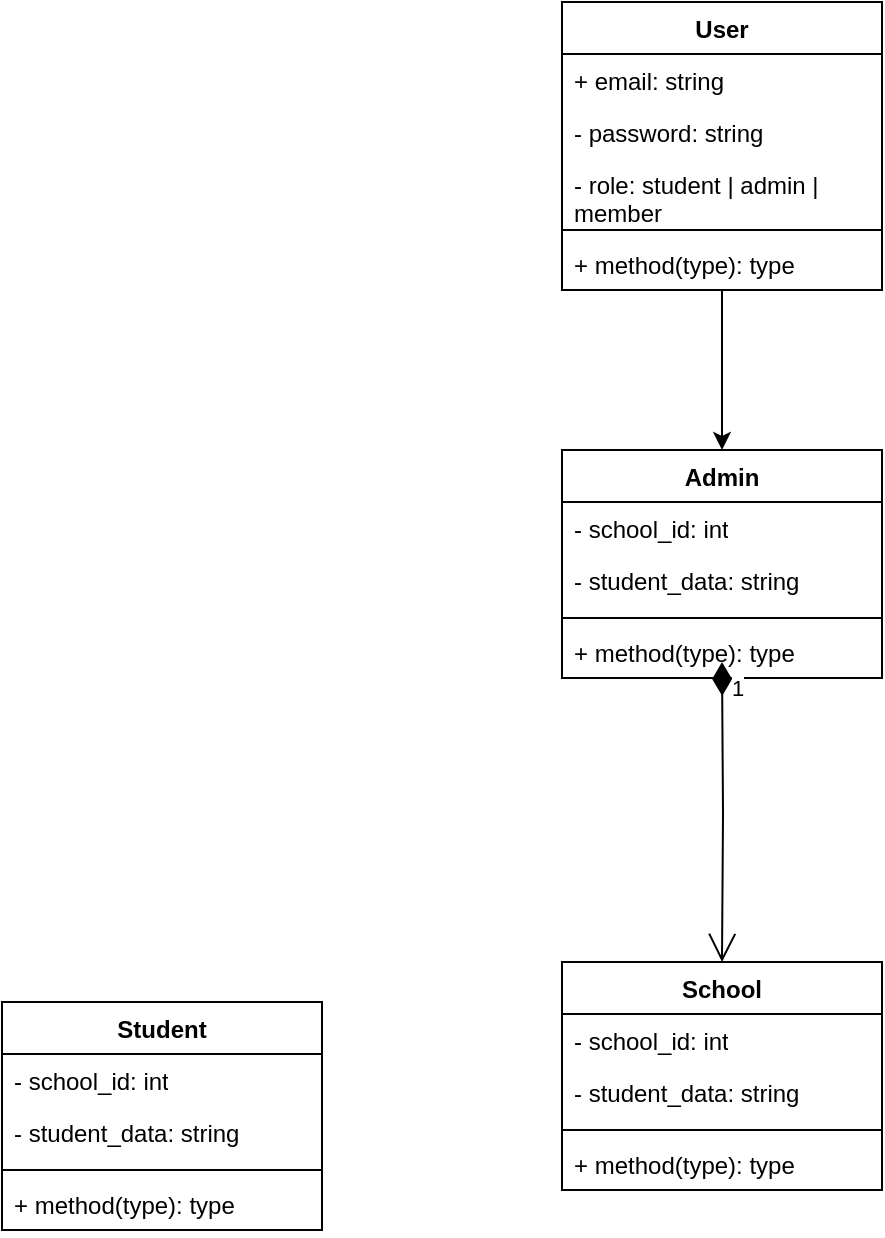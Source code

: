 <mxfile version="24.7.12">
  <diagram name="Class Diagram" id="Bmn0te1vSkPSMup0zZpN">
    <mxGraphModel dx="968" dy="579" grid="1" gridSize="10" guides="1" tooltips="1" connect="1" arrows="1" fold="1" page="1" pageScale="1" pageWidth="850" pageHeight="1100" math="0" shadow="0">
      <root>
        <mxCell id="0" />
        <mxCell id="1" parent="0" />
        <mxCell id="Q3Yr-PeyPoRnlkKr9E2_-15" value="" style="edgeStyle=orthogonalEdgeStyle;rounded=0;orthogonalLoop=1;jettySize=auto;html=1;" edge="1" parent="1" source="Q3Yr-PeyPoRnlkKr9E2_-1" target="Q3Yr-PeyPoRnlkKr9E2_-9">
          <mxGeometry relative="1" as="geometry" />
        </mxCell>
        <mxCell id="Q3Yr-PeyPoRnlkKr9E2_-1" value="&lt;div&gt;User&lt;/div&gt;" style="swimlane;fontStyle=1;align=center;verticalAlign=top;childLayout=stackLayout;horizontal=1;startSize=26;horizontalStack=0;resizeParent=1;resizeParentMax=0;resizeLast=0;collapsible=1;marginBottom=0;whiteSpace=wrap;html=1;" vertex="1" parent="1">
          <mxGeometry x="330" y="210" width="160" height="144" as="geometry" />
        </mxCell>
        <mxCell id="Q3Yr-PeyPoRnlkKr9E2_-5" value="+ email: string" style="text;strokeColor=none;fillColor=none;align=left;verticalAlign=top;spacingLeft=4;spacingRight=4;overflow=hidden;rotatable=0;points=[[0,0.5],[1,0.5]];portConstraint=eastwest;whiteSpace=wrap;html=1;" vertex="1" parent="Q3Yr-PeyPoRnlkKr9E2_-1">
          <mxGeometry y="26" width="160" height="26" as="geometry" />
        </mxCell>
        <mxCell id="Q3Yr-PeyPoRnlkKr9E2_-7" value="- password: string&lt;div&gt;&lt;br&gt;&lt;/div&gt;" style="text;strokeColor=none;fillColor=none;align=left;verticalAlign=top;spacingLeft=4;spacingRight=4;overflow=hidden;rotatable=0;points=[[0,0.5],[1,0.5]];portConstraint=eastwest;whiteSpace=wrap;html=1;" vertex="1" parent="Q3Yr-PeyPoRnlkKr9E2_-1">
          <mxGeometry y="52" width="160" height="26" as="geometry" />
        </mxCell>
        <mxCell id="Q3Yr-PeyPoRnlkKr9E2_-2" value="- role: student | admin |&amp;nbsp; member" style="text;strokeColor=none;fillColor=none;align=left;verticalAlign=top;spacingLeft=4;spacingRight=4;overflow=hidden;rotatable=0;points=[[0,0.5],[1,0.5]];portConstraint=eastwest;whiteSpace=wrap;html=1;" vertex="1" parent="Q3Yr-PeyPoRnlkKr9E2_-1">
          <mxGeometry y="78" width="160" height="32" as="geometry" />
        </mxCell>
        <mxCell id="Q3Yr-PeyPoRnlkKr9E2_-3" value="" style="line;strokeWidth=1;fillColor=none;align=left;verticalAlign=middle;spacingTop=-1;spacingLeft=3;spacingRight=3;rotatable=0;labelPosition=right;points=[];portConstraint=eastwest;strokeColor=inherit;" vertex="1" parent="Q3Yr-PeyPoRnlkKr9E2_-1">
          <mxGeometry y="110" width="160" height="8" as="geometry" />
        </mxCell>
        <mxCell id="Q3Yr-PeyPoRnlkKr9E2_-4" value="+ method(type): type" style="text;strokeColor=none;fillColor=none;align=left;verticalAlign=top;spacingLeft=4;spacingRight=4;overflow=hidden;rotatable=0;points=[[0,0.5],[1,0.5]];portConstraint=eastwest;whiteSpace=wrap;html=1;" vertex="1" parent="Q3Yr-PeyPoRnlkKr9E2_-1">
          <mxGeometry y="118" width="160" height="26" as="geometry" />
        </mxCell>
        <mxCell id="Q3Yr-PeyPoRnlkKr9E2_-9" value="Admin" style="swimlane;fontStyle=1;align=center;verticalAlign=top;childLayout=stackLayout;horizontal=1;startSize=26;horizontalStack=0;resizeParent=1;resizeParentMax=0;resizeLast=0;collapsible=1;marginBottom=0;whiteSpace=wrap;html=1;" vertex="1" parent="1">
          <mxGeometry x="330" y="434" width="160" height="114" as="geometry" />
        </mxCell>
        <mxCell id="Q3Yr-PeyPoRnlkKr9E2_-10" value="- school_id: int" style="text;strokeColor=none;fillColor=none;align=left;verticalAlign=top;spacingLeft=4;spacingRight=4;overflow=hidden;rotatable=0;points=[[0,0.5],[1,0.5]];portConstraint=eastwest;whiteSpace=wrap;html=1;" vertex="1" parent="Q3Yr-PeyPoRnlkKr9E2_-9">
          <mxGeometry y="26" width="160" height="26" as="geometry" />
        </mxCell>
        <mxCell id="Q3Yr-PeyPoRnlkKr9E2_-11" value="- student_data: string&lt;div&gt;&lt;br&gt;&lt;/div&gt;" style="text;strokeColor=none;fillColor=none;align=left;verticalAlign=top;spacingLeft=4;spacingRight=4;overflow=hidden;rotatable=0;points=[[0,0.5],[1,0.5]];portConstraint=eastwest;whiteSpace=wrap;html=1;" vertex="1" parent="Q3Yr-PeyPoRnlkKr9E2_-9">
          <mxGeometry y="52" width="160" height="28" as="geometry" />
        </mxCell>
        <mxCell id="Q3Yr-PeyPoRnlkKr9E2_-13" value="" style="line;strokeWidth=1;fillColor=none;align=left;verticalAlign=middle;spacingTop=-1;spacingLeft=3;spacingRight=3;rotatable=0;labelPosition=right;points=[];portConstraint=eastwest;strokeColor=inherit;" vertex="1" parent="Q3Yr-PeyPoRnlkKr9E2_-9">
          <mxGeometry y="80" width="160" height="8" as="geometry" />
        </mxCell>
        <mxCell id="Q3Yr-PeyPoRnlkKr9E2_-14" value="+ method(type): type" style="text;strokeColor=none;fillColor=none;align=left;verticalAlign=top;spacingLeft=4;spacingRight=4;overflow=hidden;rotatable=0;points=[[0,0.5],[1,0.5]];portConstraint=eastwest;whiteSpace=wrap;html=1;" vertex="1" parent="Q3Yr-PeyPoRnlkKr9E2_-9">
          <mxGeometry y="88" width="160" height="26" as="geometry" />
        </mxCell>
        <mxCell id="Q3Yr-PeyPoRnlkKr9E2_-16" value="Student" style="swimlane;fontStyle=1;align=center;verticalAlign=top;childLayout=stackLayout;horizontal=1;startSize=26;horizontalStack=0;resizeParent=1;resizeParentMax=0;resizeLast=0;collapsible=1;marginBottom=0;whiteSpace=wrap;html=1;" vertex="1" parent="1">
          <mxGeometry x="50" y="710" width="160" height="114" as="geometry" />
        </mxCell>
        <mxCell id="Q3Yr-PeyPoRnlkKr9E2_-17" value="- school_id: int" style="text;strokeColor=none;fillColor=none;align=left;verticalAlign=top;spacingLeft=4;spacingRight=4;overflow=hidden;rotatable=0;points=[[0,0.5],[1,0.5]];portConstraint=eastwest;whiteSpace=wrap;html=1;" vertex="1" parent="Q3Yr-PeyPoRnlkKr9E2_-16">
          <mxGeometry y="26" width="160" height="26" as="geometry" />
        </mxCell>
        <mxCell id="Q3Yr-PeyPoRnlkKr9E2_-18" value="- student_data: string&lt;div&gt;&lt;br&gt;&lt;/div&gt;" style="text;strokeColor=none;fillColor=none;align=left;verticalAlign=top;spacingLeft=4;spacingRight=4;overflow=hidden;rotatable=0;points=[[0,0.5],[1,0.5]];portConstraint=eastwest;whiteSpace=wrap;html=1;" vertex="1" parent="Q3Yr-PeyPoRnlkKr9E2_-16">
          <mxGeometry y="52" width="160" height="28" as="geometry" />
        </mxCell>
        <mxCell id="Q3Yr-PeyPoRnlkKr9E2_-19" value="" style="line;strokeWidth=1;fillColor=none;align=left;verticalAlign=middle;spacingTop=-1;spacingLeft=3;spacingRight=3;rotatable=0;labelPosition=right;points=[];portConstraint=eastwest;strokeColor=inherit;" vertex="1" parent="Q3Yr-PeyPoRnlkKr9E2_-16">
          <mxGeometry y="80" width="160" height="8" as="geometry" />
        </mxCell>
        <mxCell id="Q3Yr-PeyPoRnlkKr9E2_-20" value="+ method(type): type" style="text;strokeColor=none;fillColor=none;align=left;verticalAlign=top;spacingLeft=4;spacingRight=4;overflow=hidden;rotatable=0;points=[[0,0.5],[1,0.5]];portConstraint=eastwest;whiteSpace=wrap;html=1;" vertex="1" parent="Q3Yr-PeyPoRnlkKr9E2_-16">
          <mxGeometry y="88" width="160" height="26" as="geometry" />
        </mxCell>
        <mxCell id="Q3Yr-PeyPoRnlkKr9E2_-22" value="School&lt;div&gt;&lt;br&gt;&lt;/div&gt;" style="swimlane;fontStyle=1;align=center;verticalAlign=top;childLayout=stackLayout;horizontal=1;startSize=26;horizontalStack=0;resizeParent=1;resizeParentMax=0;resizeLast=0;collapsible=1;marginBottom=0;whiteSpace=wrap;html=1;" vertex="1" parent="1">
          <mxGeometry x="330" y="690" width="160" height="114" as="geometry" />
        </mxCell>
        <mxCell id="Q3Yr-PeyPoRnlkKr9E2_-23" value="- school_id: int" style="text;strokeColor=none;fillColor=none;align=left;verticalAlign=top;spacingLeft=4;spacingRight=4;overflow=hidden;rotatable=0;points=[[0,0.5],[1,0.5]];portConstraint=eastwest;whiteSpace=wrap;html=1;" vertex="1" parent="Q3Yr-PeyPoRnlkKr9E2_-22">
          <mxGeometry y="26" width="160" height="26" as="geometry" />
        </mxCell>
        <mxCell id="Q3Yr-PeyPoRnlkKr9E2_-24" value="- student_data: string&lt;div&gt;&lt;br&gt;&lt;/div&gt;" style="text;strokeColor=none;fillColor=none;align=left;verticalAlign=top;spacingLeft=4;spacingRight=4;overflow=hidden;rotatable=0;points=[[0,0.5],[1,0.5]];portConstraint=eastwest;whiteSpace=wrap;html=1;" vertex="1" parent="Q3Yr-PeyPoRnlkKr9E2_-22">
          <mxGeometry y="52" width="160" height="28" as="geometry" />
        </mxCell>
        <mxCell id="Q3Yr-PeyPoRnlkKr9E2_-25" value="" style="line;strokeWidth=1;fillColor=none;align=left;verticalAlign=middle;spacingTop=-1;spacingLeft=3;spacingRight=3;rotatable=0;labelPosition=right;points=[];portConstraint=eastwest;strokeColor=inherit;" vertex="1" parent="Q3Yr-PeyPoRnlkKr9E2_-22">
          <mxGeometry y="80" width="160" height="8" as="geometry" />
        </mxCell>
        <mxCell id="Q3Yr-PeyPoRnlkKr9E2_-26" value="+ method(type): type" style="text;strokeColor=none;fillColor=none;align=left;verticalAlign=top;spacingLeft=4;spacingRight=4;overflow=hidden;rotatable=0;points=[[0,0.5],[1,0.5]];portConstraint=eastwest;whiteSpace=wrap;html=1;" vertex="1" parent="Q3Yr-PeyPoRnlkKr9E2_-22">
          <mxGeometry y="88" width="160" height="26" as="geometry" />
        </mxCell>
        <mxCell id="Q3Yr-PeyPoRnlkKr9E2_-29" value="1" style="endArrow=open;html=1;endSize=12;startArrow=diamondThin;startSize=14;startFill=1;edgeStyle=orthogonalEdgeStyle;align=left;verticalAlign=top;rounded=0;horizontal=1;entryX=0.5;entryY=0;entryDx=0;entryDy=0;" edge="1" parent="1" target="Q3Yr-PeyPoRnlkKr9E2_-22">
          <mxGeometry x="-1" y="3" relative="1" as="geometry">
            <mxPoint x="410" y="540" as="sourcePoint" />
            <mxPoint x="421" y="573" as="targetPoint" />
          </mxGeometry>
        </mxCell>
      </root>
    </mxGraphModel>
  </diagram>
</mxfile>

